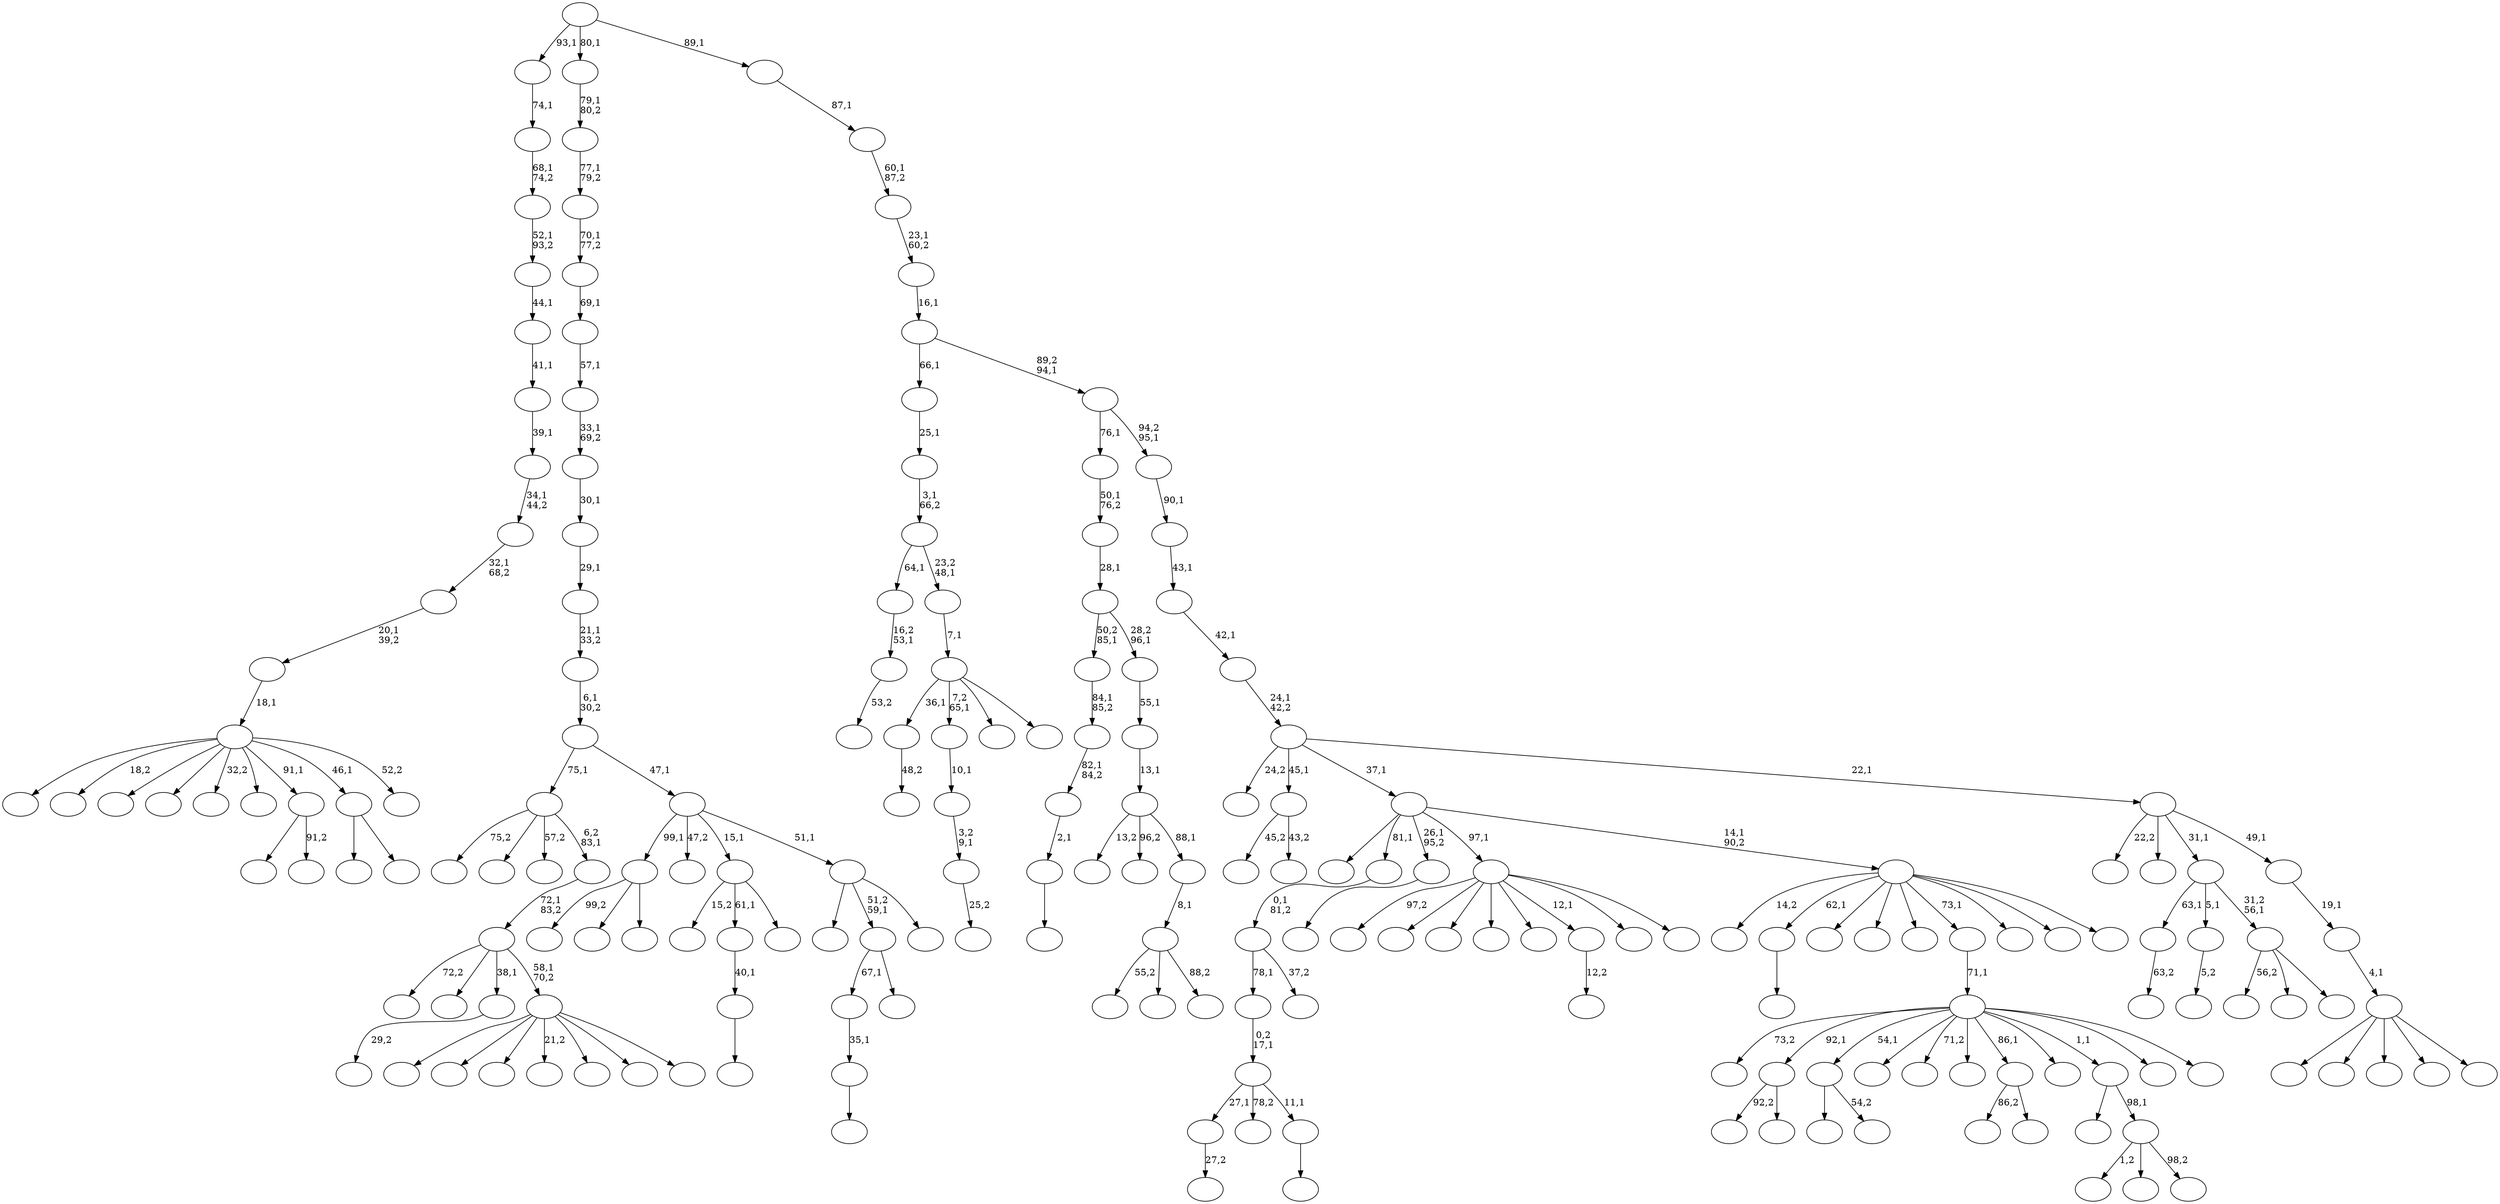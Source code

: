 digraph T {
	200 [label=""]
	199 [label=""]
	198 [label=""]
	197 [label=""]
	196 [label=""]
	195 [label=""]
	194 [label=""]
	193 [label=""]
	192 [label=""]
	191 [label=""]
	190 [label=""]
	189 [label=""]
	188 [label=""]
	187 [label=""]
	186 [label=""]
	185 [label=""]
	184 [label=""]
	183 [label=""]
	182 [label=""]
	181 [label=""]
	180 [label=""]
	179 [label=""]
	178 [label=""]
	177 [label=""]
	176 [label=""]
	175 [label=""]
	174 [label=""]
	173 [label=""]
	172 [label=""]
	171 [label=""]
	170 [label=""]
	169 [label=""]
	168 [label=""]
	167 [label=""]
	166 [label=""]
	165 [label=""]
	164 [label=""]
	163 [label=""]
	162 [label=""]
	161 [label=""]
	160 [label=""]
	159 [label=""]
	158 [label=""]
	157 [label=""]
	156 [label=""]
	155 [label=""]
	154 [label=""]
	153 [label=""]
	152 [label=""]
	151 [label=""]
	150 [label=""]
	149 [label=""]
	148 [label=""]
	147 [label=""]
	146 [label=""]
	145 [label=""]
	144 [label=""]
	143 [label=""]
	142 [label=""]
	141 [label=""]
	140 [label=""]
	139 [label=""]
	138 [label=""]
	137 [label=""]
	136 [label=""]
	135 [label=""]
	134 [label=""]
	133 [label=""]
	132 [label=""]
	131 [label=""]
	130 [label=""]
	129 [label=""]
	128 [label=""]
	127 [label=""]
	126 [label=""]
	125 [label=""]
	124 [label=""]
	123 [label=""]
	122 [label=""]
	121 [label=""]
	120 [label=""]
	119 [label=""]
	118 [label=""]
	117 [label=""]
	116 [label=""]
	115 [label=""]
	114 [label=""]
	113 [label=""]
	112 [label=""]
	111 [label=""]
	110 [label=""]
	109 [label=""]
	108 [label=""]
	107 [label=""]
	106 [label=""]
	105 [label=""]
	104 [label=""]
	103 [label=""]
	102 [label=""]
	101 [label=""]
	100 [label=""]
	99 [label=""]
	98 [label=""]
	97 [label=""]
	96 [label=""]
	95 [label=""]
	94 [label=""]
	93 [label=""]
	92 [label=""]
	91 [label=""]
	90 [label=""]
	89 [label=""]
	88 [label=""]
	87 [label=""]
	86 [label=""]
	85 [label=""]
	84 [label=""]
	83 [label=""]
	82 [label=""]
	81 [label=""]
	80 [label=""]
	79 [label=""]
	78 [label=""]
	77 [label=""]
	76 [label=""]
	75 [label=""]
	74 [label=""]
	73 [label=""]
	72 [label=""]
	71 [label=""]
	70 [label=""]
	69 [label=""]
	68 [label=""]
	67 [label=""]
	66 [label=""]
	65 [label=""]
	64 [label=""]
	63 [label=""]
	62 [label=""]
	61 [label=""]
	60 [label=""]
	59 [label=""]
	58 [label=""]
	57 [label=""]
	56 [label=""]
	55 [label=""]
	54 [label=""]
	53 [label=""]
	52 [label=""]
	51 [label=""]
	50 [label=""]
	49 [label=""]
	48 [label=""]
	47 [label=""]
	46 [label=""]
	45 [label=""]
	44 [label=""]
	43 [label=""]
	42 [label=""]
	41 [label=""]
	40 [label=""]
	39 [label=""]
	38 [label=""]
	37 [label=""]
	36 [label=""]
	35 [label=""]
	34 [label=""]
	33 [label=""]
	32 [label=""]
	31 [label=""]
	30 [label=""]
	29 [label=""]
	28 [label=""]
	27 [label=""]
	26 [label=""]
	25 [label=""]
	24 [label=""]
	23 [label=""]
	22 [label=""]
	21 [label=""]
	20 [label=""]
	19 [label=""]
	18 [label=""]
	17 [label=""]
	16 [label=""]
	15 [label=""]
	14 [label=""]
	13 [label=""]
	12 [label=""]
	11 [label=""]
	10 [label=""]
	9 [label=""]
	8 [label=""]
	7 [label=""]
	6 [label=""]
	5 [label=""]
	4 [label=""]
	3 [label=""]
	2 [label=""]
	1 [label=""]
	0 [label=""]
	195 -> 196 [label="27,2"]
	188 -> 189 [label=""]
	187 -> 188 [label="35,1"]
	181 -> 182 [label=""]
	180 -> 195 [label="27,1"]
	180 -> 184 [label="78,2"]
	180 -> 181 [label="11,1"]
	179 -> 180 [label="0,2\n17,1"]
	171 -> 172 [label=""]
	170 -> 171 [label="2,1"]
	169 -> 170 [label="82,1\n84,2"]
	168 -> 169 [label="84,1\n85,2"]
	166 -> 167 [label="48,2"]
	163 -> 164 [label="25,2"]
	162 -> 163 [label="3,2\n9,1"]
	161 -> 162 [label="10,1"]
	158 -> 190 [label="92,2"]
	158 -> 159 [label=""]
	155 -> 156 [label=""]
	149 -> 177 [label=""]
	149 -> 150 [label="54,2"]
	142 -> 143 [label="63,2"]
	134 -> 135 [label="5,2"]
	131 -> 186 [label="86,2"]
	131 -> 132 [label=""]
	129 -> 187 [label="67,1"]
	129 -> 130 [label=""]
	126 -> 127 [label="53,2"]
	125 -> 126 [label="16,2\n53,1"]
	122 -> 123 [label=""]
	121 -> 122 [label="40,1"]
	113 -> 174 [label="99,2"]
	113 -> 153 [label=""]
	113 -> 114 [label=""]
	110 -> 179 [label="78,1"]
	110 -> 111 [label="37,2"]
	109 -> 110 [label="0,1\n81,2"]
	99 -> 100 [label=""]
	97 -> 166 [label="36,1"]
	97 -> 161 [label="7,2\n65,1"]
	97 -> 140 [label=""]
	97 -> 98 [label=""]
	96 -> 97 [label="7,1"]
	95 -> 125 [label="64,1"]
	95 -> 96 [label="23,2\n48,1"]
	94 -> 95 [label="3,1\n66,2"]
	93 -> 94 [label="25,1"]
	90 -> 91 [label="12,2"]
	87 -> 147 [label=""]
	87 -> 88 [label="91,2"]
	85 -> 124 [label="15,2"]
	85 -> 121 [label="61,1"]
	85 -> 86 [label=""]
	79 -> 80 [label="29,2"]
	77 -> 160 [label="45,2"]
	77 -> 78 [label="43,2"]
	75 -> 154 [label=""]
	75 -> 151 [label=""]
	75 -> 133 [label=""]
	75 -> 116 [label="21,2"]
	75 -> 112 [label=""]
	75 -> 83 [label=""]
	75 -> 76 [label=""]
	74 -> 176 [label="72,2"]
	74 -> 145 [label=""]
	74 -> 79 [label="38,1"]
	74 -> 75 [label="58,1\n70,2"]
	73 -> 74 [label="72,1\n83,2"]
	72 -> 193 [label="75,2"]
	72 -> 138 [label=""]
	72 -> 118 [label="57,2"]
	72 -> 73 [label="6,2\n83,1"]
	70 -> 197 [label="1,2"]
	70 -> 105 [label=""]
	70 -> 71 [label="98,2"]
	69 -> 82 [label=""]
	69 -> 70 [label="98,1"]
	66 -> 115 [label="56,2"]
	66 -> 103 [label=""]
	66 -> 67 [label=""]
	65 -> 142 [label="63,1"]
	65 -> 134 [label="5,1"]
	65 -> 66 [label="31,2\n56,1"]
	63 -> 200 [label="97,2"]
	63 -> 194 [label=""]
	63 -> 185 [label=""]
	63 -> 175 [label=""]
	63 -> 107 [label=""]
	63 -> 90 [label="12,1"]
	63 -> 68 [label=""]
	63 -> 64 [label=""]
	60 -> 191 [label="73,2"]
	60 -> 158 [label="92,1"]
	60 -> 149 [label="54,1"]
	60 -> 146 [label=""]
	60 -> 141 [label="71,2"]
	60 -> 137 [label=""]
	60 -> 131 [label="86,1"]
	60 -> 102 [label=""]
	60 -> 69 [label="1,1"]
	60 -> 62 [label=""]
	60 -> 61 [label=""]
	59 -> 60 [label="71,1"]
	56 -> 178 [label=""]
	56 -> 57 [label=""]
	53 -> 157 [label="14,2"]
	53 -> 155 [label="62,1"]
	53 -> 139 [label=""]
	53 -> 104 [label=""]
	53 -> 84 [label=""]
	53 -> 59 [label="73,1"]
	53 -> 58 [label=""]
	53 -> 55 [label=""]
	53 -> 54 [label=""]
	52 -> 128 [label=""]
	52 -> 109 [label="81,1"]
	52 -> 99 [label="26,1\n95,2"]
	52 -> 63 [label="97,1"]
	52 -> 53 [label="14,1\n90,2"]
	50 -> 165 [label="55,2"]
	50 -> 144 [label=""]
	50 -> 51 [label="88,2"]
	49 -> 50 [label="8,1"]
	48 -> 136 [label="13,2"]
	48 -> 108 [label="96,2"]
	48 -> 49 [label="88,1"]
	47 -> 48 [label="13,1"]
	46 -> 47 [label="55,1"]
	45 -> 168 [label="50,2\n85,1"]
	45 -> 46 [label="28,2\n96,1"]
	44 -> 45 [label="28,1"]
	43 -> 44 [label="50,1\n76,2"]
	41 -> 198 [label=""]
	41 -> 183 [label="18,2"]
	41 -> 173 [label=""]
	41 -> 120 [label=""]
	41 -> 119 [label="32,2"]
	41 -> 117 [label=""]
	41 -> 87 [label="91,1"]
	41 -> 56 [label="46,1"]
	41 -> 42 [label="52,2"]
	40 -> 41 [label="18,1"]
	39 -> 40 [label="20,1\n39,2"]
	38 -> 39 [label="32,1\n68,2"]
	37 -> 38 [label="34,1\n44,2"]
	36 -> 37 [label="39,1"]
	35 -> 36 [label="41,1"]
	34 -> 35 [label="44,1"]
	33 -> 34 [label="52,1\n93,2"]
	32 -> 33 [label="68,1\n74,2"]
	31 -> 32 [label="74,1"]
	29 -> 148 [label=""]
	29 -> 129 [label="51,2\n59,1"]
	29 -> 30 [label=""]
	28 -> 113 [label="99,1"]
	28 -> 101 [label="47,2"]
	28 -> 85 [label="15,1"]
	28 -> 29 [label="51,1"]
	27 -> 72 [label="75,1"]
	27 -> 28 [label="47,1"]
	26 -> 27 [label="6,1\n30,2"]
	25 -> 26 [label="21,1\n33,2"]
	24 -> 25 [label="29,1"]
	23 -> 24 [label="30,1"]
	22 -> 23 [label="33,1\n69,2"]
	21 -> 22 [label="57,1"]
	20 -> 21 [label="69,1"]
	19 -> 20 [label="70,1\n77,2"]
	18 -> 19 [label="77,1\n79,2"]
	17 -> 18 [label="79,1\n80,2"]
	15 -> 199 [label=""]
	15 -> 192 [label=""]
	15 -> 152 [label=""]
	15 -> 106 [label=""]
	15 -> 16 [label=""]
	14 -> 15 [label="4,1"]
	13 -> 14 [label="19,1"]
	12 -> 92 [label="22,2"]
	12 -> 81 [label=""]
	12 -> 65 [label="31,1"]
	12 -> 13 [label="49,1"]
	11 -> 89 [label="24,2"]
	11 -> 77 [label="45,1"]
	11 -> 52 [label="37,1"]
	11 -> 12 [label="22,1"]
	10 -> 11 [label="24,1\n42,2"]
	9 -> 10 [label="42,1"]
	8 -> 9 [label="43,1"]
	7 -> 8 [label="90,1"]
	6 -> 43 [label="76,1"]
	6 -> 7 [label="94,2\n95,1"]
	5 -> 93 [label="66,1"]
	5 -> 6 [label="89,2\n94,1"]
	4 -> 5 [label="16,1"]
	3 -> 4 [label="23,1\n60,2"]
	2 -> 3 [label="60,1\n87,2"]
	1 -> 2 [label="87,1"]
	0 -> 31 [label="93,1"]
	0 -> 17 [label="80,1"]
	0 -> 1 [label="89,1"]
}
